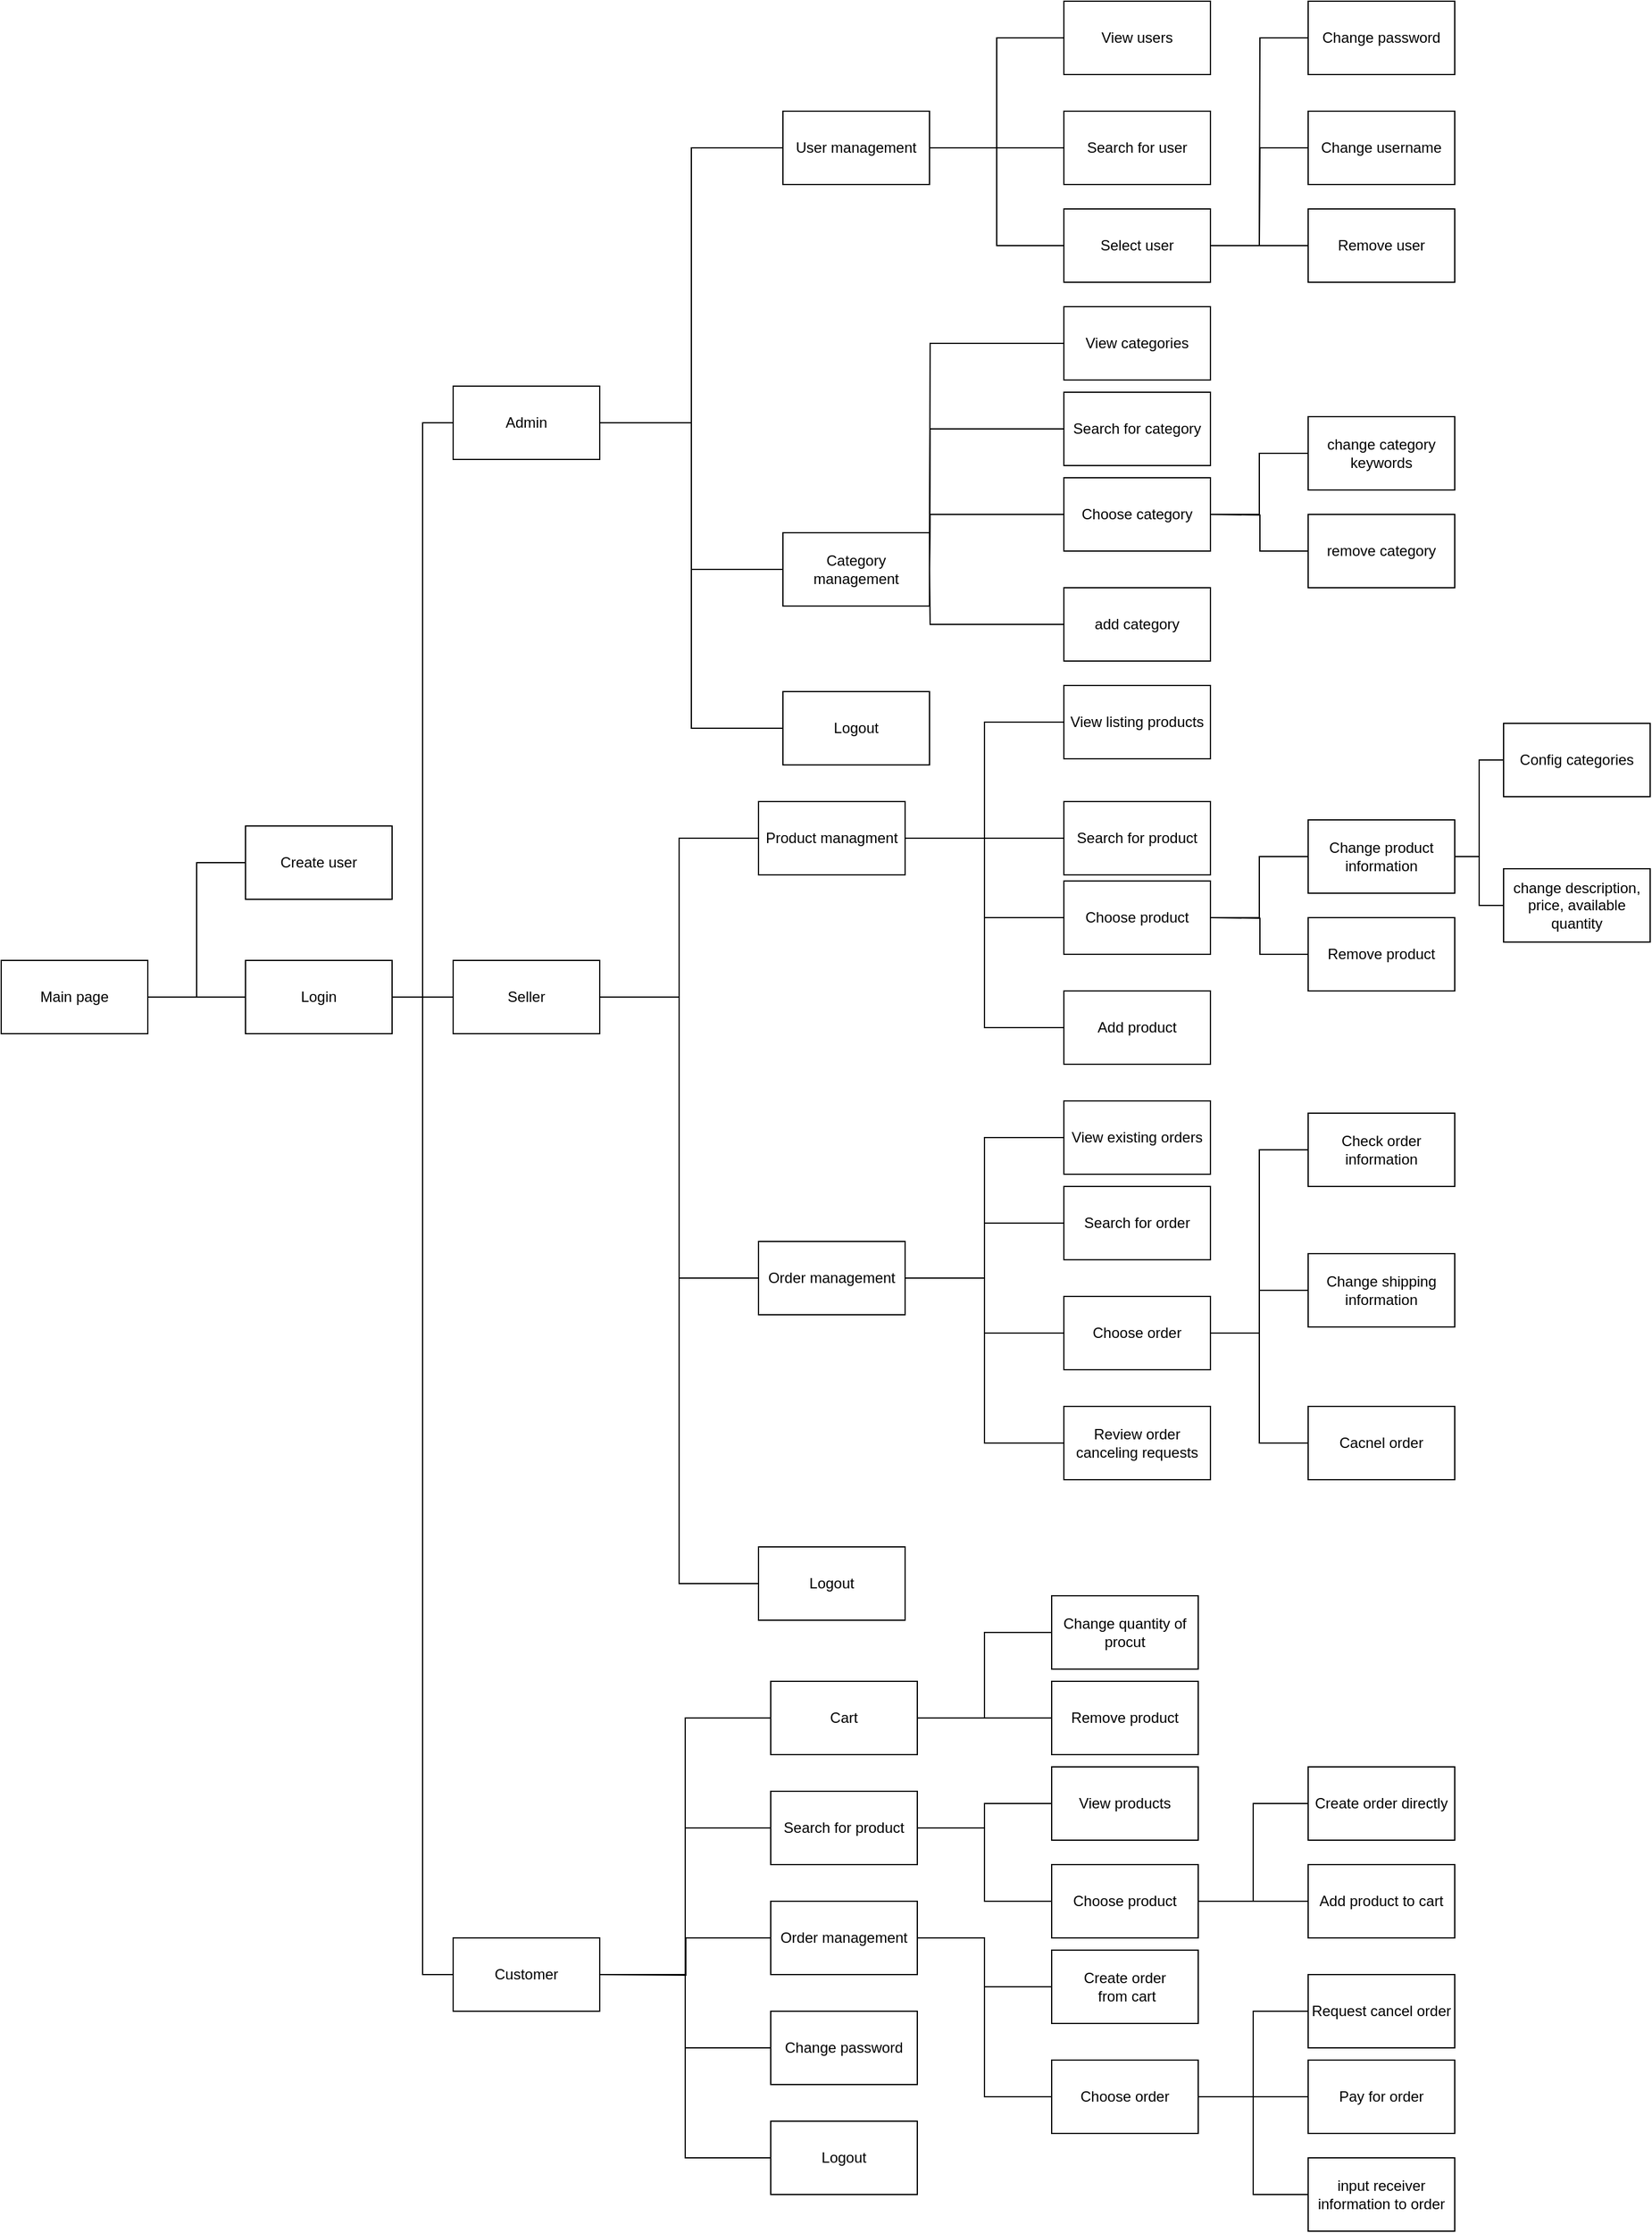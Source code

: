 <mxfile version="17.2.4" type="device"><diagram name="Page-1" id="b98fa263-6416-c6ec-5b7d-78bf54ef71d0"><mxGraphModel dx="2046" dy="2285" grid="1" gridSize="10" guides="1" tooltips="1" connect="1" arrows="1" fold="1" page="1" pageScale="1.5" pageWidth="1169" pageHeight="826" background="none" math="0" shadow="0"><root><mxCell id="0" style=";html=1;"/><mxCell id="1" style=";html=1;" parent="0"/><mxCell id="BdV1KD1JaHDloUhPWIoz-26" style="edgeStyle=orthogonalEdgeStyle;rounded=0;orthogonalLoop=1;jettySize=auto;html=1;exitX=1;exitY=0.5;exitDx=0;exitDy=0;entryX=0;entryY=0.5;entryDx=0;entryDy=0;endArrow=none;endFill=0;" parent="1" source="BdV1KD1JaHDloUhPWIoz-22" target="BdV1KD1JaHDloUhPWIoz-25" edge="1"><mxGeometry relative="1" as="geometry"/></mxCell><mxCell id="BdV1KD1JaHDloUhPWIoz-27" style="edgeStyle=orthogonalEdgeStyle;rounded=0;orthogonalLoop=1;jettySize=auto;html=1;exitX=1;exitY=0.5;exitDx=0;exitDy=0;entryX=0;entryY=0.5;entryDx=0;entryDy=0;endArrow=none;endFill=0;" parent="1" source="BdV1KD1JaHDloUhPWIoz-22" target="BdV1KD1JaHDloUhPWIoz-24" edge="1"><mxGeometry relative="1" as="geometry"/></mxCell><mxCell id="BdV1KD1JaHDloUhPWIoz-28" style="edgeStyle=orthogonalEdgeStyle;rounded=0;orthogonalLoop=1;jettySize=auto;html=1;exitX=1;exitY=0.5;exitDx=0;exitDy=0;entryX=0;entryY=0.5;entryDx=0;entryDy=0;endArrow=none;endFill=0;" parent="1" source="BdV1KD1JaHDloUhPWIoz-22" target="BdV1KD1JaHDloUhPWIoz-23" edge="1"><mxGeometry relative="1" as="geometry"/></mxCell><mxCell id="BdV1KD1JaHDloUhPWIoz-22" value="Login" style="rounded=0;whiteSpace=wrap;html=1;" parent="1" vertex="1"><mxGeometry x="280" y="-405" width="120" height="60" as="geometry"/></mxCell><mxCell id="BdV1KD1JaHDloUhPWIoz-48" style="edgeStyle=orthogonalEdgeStyle;rounded=0;orthogonalLoop=1;jettySize=auto;html=1;exitX=1;exitY=0.5;exitDx=0;exitDy=0;entryX=0;entryY=0.5;entryDx=0;entryDy=0;endArrow=none;endFill=0;" parent="1" source="BdV1KD1JaHDloUhPWIoz-23" target="BdV1KD1JaHDloUhPWIoz-45" edge="1"><mxGeometry relative="1" as="geometry"/></mxCell><mxCell id="BdV1KD1JaHDloUhPWIoz-56" style="edgeStyle=orthogonalEdgeStyle;rounded=0;orthogonalLoop=1;jettySize=auto;html=1;exitX=1;exitY=0.5;exitDx=0;exitDy=0;entryX=0;entryY=0.5;entryDx=0;entryDy=0;endArrow=none;endFill=0;" parent="1" source="BdV1KD1JaHDloUhPWIoz-23" target="BdV1KD1JaHDloUhPWIoz-46" edge="1"><mxGeometry relative="1" as="geometry"/></mxCell><mxCell id="BdV1KD1JaHDloUhPWIoz-23" value="Customer" style="rounded=0;whiteSpace=wrap;html=1;" parent="1" vertex="1"><mxGeometry x="450" y="395" width="120" height="60" as="geometry"/></mxCell><mxCell id="BdV1KD1JaHDloUhPWIoz-24" value="Seller" style="rounded=0;whiteSpace=wrap;html=1;" parent="1" vertex="1"><mxGeometry x="450" y="-405" width="120" height="60" as="geometry"/></mxCell><mxCell id="BdV1KD1JaHDloUhPWIoz-25" value="Admin" style="rounded=0;whiteSpace=wrap;html=1;" parent="1" vertex="1"><mxGeometry x="450" y="-875" width="120" height="60" as="geometry"/></mxCell><mxCell id="BdV1KD1JaHDloUhPWIoz-87" style="edgeStyle=orthogonalEdgeStyle;rounded=0;orthogonalLoop=1;jettySize=auto;html=1;exitX=0;exitY=0.5;exitDx=0;exitDy=0;entryX=1;entryY=0.5;entryDx=0;entryDy=0;endArrow=none;endFill=0;" parent="1" source="BdV1KD1JaHDloUhPWIoz-39" target="BdV1KD1JaHDloUhPWIoz-23" edge="1"><mxGeometry relative="1" as="geometry"/></mxCell><mxCell id="BdV1KD1JaHDloUhPWIoz-39" value="&lt;font face=&quot;helvetica&quot;&gt;Change password&lt;/font&gt;" style="rounded=0;whiteSpace=wrap;html=1;" parent="1" vertex="1"><mxGeometry x="710" y="455" width="120" height="60" as="geometry"/></mxCell><mxCell id="BdV1KD1JaHDloUhPWIoz-124" style="edgeStyle=orthogonalEdgeStyle;rounded=0;orthogonalLoop=1;jettySize=auto;html=1;exitX=0;exitY=0.5;exitDx=0;exitDy=0;entryX=1;entryY=0.5;entryDx=0;entryDy=0;shadow=0;endArrow=none;endFill=0;" parent="1" source="BdV1KD1JaHDloUhPWIoz-43" target="BdV1KD1JaHDloUhPWIoz-24" edge="1"><mxGeometry relative="1" as="geometry"/></mxCell><mxCell id="BdV1KD1JaHDloUhPWIoz-43" value="Order management" style="rounded=0;whiteSpace=wrap;html=1;" parent="1" vertex="1"><mxGeometry x="700" y="-175" width="120" height="60" as="geometry"/></mxCell><mxCell id="BdV1KD1JaHDloUhPWIoz-123" style="edgeStyle=orthogonalEdgeStyle;rounded=0;orthogonalLoop=1;jettySize=auto;html=1;exitX=0;exitY=0.5;exitDx=0;exitDy=0;entryX=1;entryY=0.5;entryDx=0;entryDy=0;shadow=0;endArrow=none;endFill=0;" parent="1" source="BdV1KD1JaHDloUhPWIoz-44" target="BdV1KD1JaHDloUhPWIoz-24" edge="1"><mxGeometry relative="1" as="geometry"/></mxCell><mxCell id="BdV1KD1JaHDloUhPWIoz-44" value="Product managment" style="rounded=0;whiteSpace=wrap;html=1;" parent="1" vertex="1"><mxGeometry x="700" y="-535" width="120" height="60" as="geometry"/></mxCell><mxCell id="BdV1KD1JaHDloUhPWIoz-45" value="Cart" style="rounded=0;whiteSpace=wrap;html=1;" parent="1" vertex="1"><mxGeometry x="710" y="185" width="120" height="60" as="geometry"/></mxCell><mxCell id="BdV1KD1JaHDloUhPWIoz-64" style="edgeStyle=orthogonalEdgeStyle;rounded=0;orthogonalLoop=1;jettySize=auto;html=1;exitX=1;exitY=0.5;exitDx=0;exitDy=0;entryX=0;entryY=0.5;entryDx=0;entryDy=0;endArrow=none;endFill=0;" parent="1" source="BdV1KD1JaHDloUhPWIoz-46" target="BdV1KD1JaHDloUhPWIoz-63" edge="1"><mxGeometry relative="1" as="geometry"/></mxCell><mxCell id="BdV1KD1JaHDloUhPWIoz-66" style="edgeStyle=orthogonalEdgeStyle;rounded=0;orthogonalLoop=1;jettySize=auto;html=1;exitX=1;exitY=0.5;exitDx=0;exitDy=0;entryX=0;entryY=0.5;entryDx=0;entryDy=0;endArrow=none;endFill=0;" parent="1" source="BdV1KD1JaHDloUhPWIoz-46" target="BdV1KD1JaHDloUhPWIoz-65" edge="1"><mxGeometry relative="1" as="geometry"/></mxCell><mxCell id="BdV1KD1JaHDloUhPWIoz-46" value="Search for product" style="rounded=0;whiteSpace=wrap;html=1;" parent="1" vertex="1"><mxGeometry x="710" y="275" width="120" height="60" as="geometry"/></mxCell><mxCell id="BdV1KD1JaHDloUhPWIoz-57" style="edgeStyle=orthogonalEdgeStyle;rounded=0;orthogonalLoop=1;jettySize=auto;html=1;exitX=0;exitY=0.5;exitDx=0;exitDy=0;endArrow=none;endFill=0;" parent="1" source="BdV1KD1JaHDloUhPWIoz-47" edge="1"><mxGeometry relative="1" as="geometry"><mxPoint x="570" y="425" as="targetPoint"/></mxGeometry></mxCell><mxCell id="BdV1KD1JaHDloUhPWIoz-81" style="edgeStyle=orthogonalEdgeStyle;rounded=0;orthogonalLoop=1;jettySize=auto;html=1;exitX=1;exitY=0.5;exitDx=0;exitDy=0;entryX=0;entryY=0.5;entryDx=0;entryDy=0;endArrow=none;endFill=0;" parent="1" source="BdV1KD1JaHDloUhPWIoz-47" target="BdV1KD1JaHDloUhPWIoz-74" edge="1"><mxGeometry relative="1" as="geometry"/></mxCell><mxCell id="BdV1KD1JaHDloUhPWIoz-47" value="Order management" style="rounded=0;whiteSpace=wrap;html=1;" parent="1" vertex="1"><mxGeometry x="710" y="365" width="120" height="60" as="geometry"/></mxCell><mxCell id="BdV1KD1JaHDloUhPWIoz-75" style="edgeStyle=orthogonalEdgeStyle;rounded=0;orthogonalLoop=1;jettySize=auto;html=1;exitX=0;exitY=0.5;exitDx=0;exitDy=0;entryX=1;entryY=0.5;entryDx=0;entryDy=0;endArrow=none;endFill=0;" parent="1" source="BdV1KD1JaHDloUhPWIoz-53" target="BdV1KD1JaHDloUhPWIoz-45" edge="1"><mxGeometry relative="1" as="geometry"/></mxCell><mxCell id="BdV1KD1JaHDloUhPWIoz-53" value="Remove product" style="rounded=0;whiteSpace=wrap;html=1;" parent="1" vertex="1"><mxGeometry x="940" y="185" width="120" height="60" as="geometry"/></mxCell><mxCell id="BdV1KD1JaHDloUhPWIoz-63" value="View products" style="rounded=0;whiteSpace=wrap;html=1;" parent="1" vertex="1"><mxGeometry x="940" y="255" width="120" height="60" as="geometry"/></mxCell><mxCell id="BdV1KD1JaHDloUhPWIoz-68" style="edgeStyle=orthogonalEdgeStyle;rounded=0;orthogonalLoop=1;jettySize=auto;html=1;exitX=1;exitY=0.5;exitDx=0;exitDy=0;entryX=0;entryY=0.5;entryDx=0;entryDy=0;endArrow=none;endFill=0;" parent="1" source="BdV1KD1JaHDloUhPWIoz-65" target="BdV1KD1JaHDloUhPWIoz-67" edge="1"><mxGeometry relative="1" as="geometry"/></mxCell><mxCell id="BdV1KD1JaHDloUhPWIoz-65" value="Choose product" style="rounded=0;whiteSpace=wrap;html=1;" parent="1" vertex="1"><mxGeometry x="940" y="335" width="120" height="60" as="geometry"/></mxCell><mxCell id="BdV1KD1JaHDloUhPWIoz-67" value="Create order directly" style="rounded=0;whiteSpace=wrap;html=1;" parent="1" vertex="1"><mxGeometry x="1150" y="255" width="120" height="60" as="geometry"/></mxCell><mxCell id="BdV1KD1JaHDloUhPWIoz-70" style="edgeStyle=orthogonalEdgeStyle;rounded=0;orthogonalLoop=1;jettySize=auto;html=1;exitX=1;exitY=0.5;exitDx=0;exitDy=0;endArrow=none;endFill=0;" parent="1" source="BdV1KD1JaHDloUhPWIoz-65" edge="1"><mxGeometry relative="1" as="geometry"><mxPoint x="1120" y="365" as="targetPoint"/></mxGeometry></mxCell><mxCell id="BdV1KD1JaHDloUhPWIoz-205" value="" style="edgeStyle=orthogonalEdgeStyle;rounded=0;orthogonalLoop=1;jettySize=auto;html=1;shadow=0;endArrow=none;endFill=0;" parent="1" source="BdV1KD1JaHDloUhPWIoz-69" target="BdV1KD1JaHDloUhPWIoz-65" edge="1"><mxGeometry relative="1" as="geometry"/></mxCell><mxCell id="BdV1KD1JaHDloUhPWIoz-69" value="Add product to cart" style="rounded=0;whiteSpace=wrap;html=1;" parent="1" vertex="1"><mxGeometry x="1150" y="335" width="120" height="60" as="geometry"/></mxCell><mxCell id="BdV1KD1JaHDloUhPWIoz-74" value="Create order&lt;br&gt;&amp;nbsp;from cart" style="rounded=0;whiteSpace=wrap;html=1;" parent="1" vertex="1"><mxGeometry x="940" y="405" width="120" height="60" as="geometry"/></mxCell><mxCell id="BdV1KD1JaHDloUhPWIoz-102" style="edgeStyle=orthogonalEdgeStyle;rounded=0;orthogonalLoop=1;jettySize=auto;html=1;exitX=0;exitY=0.5;exitDx=0;exitDy=0;entryX=1;entryY=0.5;entryDx=0;entryDy=0;endArrow=none;endFill=0;" parent="1" source="BdV1KD1JaHDloUhPWIoz-76" target="BdV1KD1JaHDloUhPWIoz-99" edge="1"><mxGeometry relative="1" as="geometry"/></mxCell><mxCell id="BdV1KD1JaHDloUhPWIoz-76" value="Request cancel order" style="rounded=0;whiteSpace=wrap;html=1;" parent="1" vertex="1"><mxGeometry x="1150" y="425" width="120" height="60" as="geometry"/></mxCell><mxCell id="BdV1KD1JaHDloUhPWIoz-103" style="edgeStyle=orthogonalEdgeStyle;rounded=0;orthogonalLoop=1;jettySize=auto;html=1;exitX=0;exitY=0.5;exitDx=0;exitDy=0;entryX=1;entryY=0.5;entryDx=0;entryDy=0;endArrow=none;endFill=0;" parent="1" source="BdV1KD1JaHDloUhPWIoz-77" target="BdV1KD1JaHDloUhPWIoz-99" edge="1"><mxGeometry relative="1" as="geometry"/></mxCell><mxCell id="BdV1KD1JaHDloUhPWIoz-77" value="Pay for order" style="rounded=0;whiteSpace=wrap;html=1;" parent="1" vertex="1"><mxGeometry x="1150" y="495" width="120" height="60" as="geometry"/></mxCell><mxCell id="BdV1KD1JaHDloUhPWIoz-104" style="edgeStyle=orthogonalEdgeStyle;rounded=0;orthogonalLoop=1;jettySize=auto;html=1;exitX=0;exitY=0.5;exitDx=0;exitDy=0;entryX=1;entryY=0.5;entryDx=0;entryDy=0;endArrow=none;endFill=0;" parent="1" source="BdV1KD1JaHDloUhPWIoz-78" target="BdV1KD1JaHDloUhPWIoz-99" edge="1"><mxGeometry relative="1" as="geometry"/></mxCell><mxCell id="BdV1KD1JaHDloUhPWIoz-78" value="input receiver information to order" style="rounded=0;whiteSpace=wrap;html=1;" parent="1" vertex="1"><mxGeometry x="1150" y="575" width="120" height="60" as="geometry"/></mxCell><mxCell id="BdV1KD1JaHDloUhPWIoz-89" style="edgeStyle=orthogonalEdgeStyle;rounded=0;orthogonalLoop=1;jettySize=auto;html=1;exitX=0;exitY=0.5;exitDx=0;exitDy=0;entryX=1;entryY=0.5;entryDx=0;entryDy=0;endArrow=none;endFill=0;" parent="1" source="BdV1KD1JaHDloUhPWIoz-88" target="BdV1KD1JaHDloUhPWIoz-45" edge="1"><mxGeometry relative="1" as="geometry"/></mxCell><mxCell id="BdV1KD1JaHDloUhPWIoz-88" value="Change quantity of procut" style="rounded=0;whiteSpace=wrap;html=1;" parent="1" vertex="1"><mxGeometry x="940" y="115" width="120" height="60" as="geometry"/></mxCell><mxCell id="BdV1KD1JaHDloUhPWIoz-96" value="" style="edgeStyle=orthogonalEdgeStyle;rounded=0;orthogonalLoop=1;jettySize=auto;html=1;endArrow=none;endFill=0;" parent="1" source="BdV1KD1JaHDloUhPWIoz-94" target="BdV1KD1JaHDloUhPWIoz-22" edge="1"><mxGeometry relative="1" as="geometry"/></mxCell><mxCell id="BdV1KD1JaHDloUhPWIoz-94" value="Main page" style="rounded=0;whiteSpace=wrap;html=1;" parent="1" vertex="1"><mxGeometry x="80" y="-405" width="120" height="60" as="geometry"/></mxCell><mxCell id="BdV1KD1JaHDloUhPWIoz-98" style="edgeStyle=orthogonalEdgeStyle;rounded=0;orthogonalLoop=1;jettySize=auto;html=1;exitX=0;exitY=0.5;exitDx=0;exitDy=0;entryX=1;entryY=0.5;entryDx=0;entryDy=0;endArrow=none;endFill=0;" parent="1" source="BdV1KD1JaHDloUhPWIoz-97" target="BdV1KD1JaHDloUhPWIoz-94" edge="1"><mxGeometry relative="1" as="geometry"/></mxCell><mxCell id="BdV1KD1JaHDloUhPWIoz-97" value="Create user" style="rounded=0;whiteSpace=wrap;html=1;" parent="1" vertex="1"><mxGeometry x="280" y="-515" width="120" height="60" as="geometry"/></mxCell><mxCell id="BdV1KD1JaHDloUhPWIoz-101" style="edgeStyle=orthogonalEdgeStyle;rounded=0;orthogonalLoop=1;jettySize=auto;html=1;exitX=0;exitY=0.5;exitDx=0;exitDy=0;entryX=1;entryY=0.5;entryDx=0;entryDy=0;endArrow=none;endFill=0;" parent="1" source="BdV1KD1JaHDloUhPWIoz-99" target="BdV1KD1JaHDloUhPWIoz-47" edge="1"><mxGeometry relative="1" as="geometry"/></mxCell><mxCell id="BdV1KD1JaHDloUhPWIoz-99" value="Choose order" style="rounded=0;whiteSpace=wrap;html=1;" parent="1" vertex="1"><mxGeometry x="940" y="495" width="120" height="60" as="geometry"/></mxCell><mxCell id="BdV1KD1JaHDloUhPWIoz-116" style="edgeStyle=orthogonalEdgeStyle;rounded=0;orthogonalLoop=1;jettySize=auto;html=1;exitX=0;exitY=0.5;exitDx=0;exitDy=0;entryX=1;entryY=0.5;entryDx=0;entryDy=0;shadow=0;endArrow=none;endFill=0;" parent="1" source="BdV1KD1JaHDloUhPWIoz-115" target="BdV1KD1JaHDloUhPWIoz-25" edge="1"><mxGeometry relative="1" as="geometry"/></mxCell><mxCell id="BdV1KD1JaHDloUhPWIoz-115" value="&lt;span style=&quot;font-family: &amp;#34;helvetica&amp;#34;&quot;&gt;Logout&lt;/span&gt;" style="rounded=0;whiteSpace=wrap;html=1;" parent="1" vertex="1"><mxGeometry x="720" y="-625" width="120" height="60" as="geometry"/></mxCell><mxCell id="BdV1KD1JaHDloUhPWIoz-118" style="edgeStyle=orthogonalEdgeStyle;rounded=0;orthogonalLoop=1;jettySize=auto;html=1;exitX=0;exitY=0.5;exitDx=0;exitDy=0;entryX=1;entryY=0.5;entryDx=0;entryDy=0;shadow=0;endArrow=none;endFill=0;" parent="1" source="BdV1KD1JaHDloUhPWIoz-117" target="BdV1KD1JaHDloUhPWIoz-23" edge="1"><mxGeometry relative="1" as="geometry"/></mxCell><mxCell id="BdV1KD1JaHDloUhPWIoz-117" value="&lt;span style=&quot;font-family: &amp;#34;helvetica&amp;#34;&quot;&gt;Logout&lt;/span&gt;" style="rounded=0;whiteSpace=wrap;html=1;" parent="1" vertex="1"><mxGeometry x="710" y="545" width="120" height="60" as="geometry"/></mxCell><mxCell id="BdV1KD1JaHDloUhPWIoz-125" style="edgeStyle=orthogonalEdgeStyle;rounded=0;orthogonalLoop=1;jettySize=auto;html=1;exitX=0;exitY=0.5;exitDx=0;exitDy=0;entryX=1;entryY=0.5;entryDx=0;entryDy=0;shadow=0;endArrow=none;endFill=0;" parent="1" source="BdV1KD1JaHDloUhPWIoz-119" target="BdV1KD1JaHDloUhPWIoz-24" edge="1"><mxGeometry relative="1" as="geometry"/></mxCell><mxCell id="BdV1KD1JaHDloUhPWIoz-119" value="&lt;span style=&quot;font-family: &amp;#34;helvetica&amp;#34;&quot;&gt;Logout&lt;/span&gt;" style="rounded=0;whiteSpace=wrap;html=1;" parent="1" vertex="1"><mxGeometry x="700" y="75" width="120" height="60" as="geometry"/></mxCell><mxCell id="BdV1KD1JaHDloUhPWIoz-129" style="edgeStyle=orthogonalEdgeStyle;rounded=0;orthogonalLoop=1;jettySize=auto;html=1;exitX=0;exitY=0.5;exitDx=0;exitDy=0;entryX=1;entryY=0.5;entryDx=0;entryDy=0;shadow=0;endArrow=none;endFill=0;" parent="1" source="BdV1KD1JaHDloUhPWIoz-126" target="BdV1KD1JaHDloUhPWIoz-44" edge="1"><mxGeometry relative="1" as="geometry"/></mxCell><mxCell id="BdV1KD1JaHDloUhPWIoz-126" value="View listing products" style="rounded=0;whiteSpace=wrap;html=1;" parent="1" vertex="1"><mxGeometry x="950" y="-630" width="120" height="60" as="geometry"/></mxCell><mxCell id="BdV1KD1JaHDloUhPWIoz-177" style="edgeStyle=orthogonalEdgeStyle;rounded=0;orthogonalLoop=1;jettySize=auto;html=1;exitX=0;exitY=0.5;exitDx=0;exitDy=0;shadow=0;endArrow=none;endFill=0;" parent="1" source="BdV1KD1JaHDloUhPWIoz-127" edge="1"><mxGeometry relative="1" as="geometry"><mxPoint x="830" y="-505" as="targetPoint"/></mxGeometry></mxCell><mxCell id="BdV1KD1JaHDloUhPWIoz-127" value="Search for product" style="rounded=0;whiteSpace=wrap;html=1;" parent="1" vertex="1"><mxGeometry x="950" y="-535" width="120" height="60" as="geometry"/></mxCell><mxCell id="BdV1KD1JaHDloUhPWIoz-131" style="edgeStyle=orthogonalEdgeStyle;rounded=0;orthogonalLoop=1;jettySize=auto;html=1;exitX=0;exitY=0.5;exitDx=0;exitDy=0;entryX=1;entryY=0.5;entryDx=0;entryDy=0;shadow=0;endArrow=none;endFill=0;" parent="1" source="BdV1KD1JaHDloUhPWIoz-128" target="BdV1KD1JaHDloUhPWIoz-44" edge="1"><mxGeometry relative="1" as="geometry"/></mxCell><mxCell id="BdV1KD1JaHDloUhPWIoz-128" value="Choose product" style="rounded=0;whiteSpace=wrap;html=1;" parent="1" vertex="1"><mxGeometry x="950" y="-470" width="120" height="60" as="geometry"/></mxCell><mxCell id="BdV1KD1JaHDloUhPWIoz-133" style="edgeStyle=orthogonalEdgeStyle;rounded=0;orthogonalLoop=1;jettySize=auto;html=1;exitX=0;exitY=0.5;exitDx=0;exitDy=0;entryX=1;entryY=0.5;entryDx=0;entryDy=0;shadow=0;endArrow=none;endFill=0;" parent="1" source="BdV1KD1JaHDloUhPWIoz-132" target="BdV1KD1JaHDloUhPWIoz-44" edge="1"><mxGeometry relative="1" as="geometry"/></mxCell><mxCell id="BdV1KD1JaHDloUhPWIoz-132" value="Add product" style="rounded=0;whiteSpace=wrap;html=1;" parent="1" vertex="1"><mxGeometry x="950" y="-380" width="120" height="60" as="geometry"/></mxCell><mxCell id="BdV1KD1JaHDloUhPWIoz-136" style="edgeStyle=orthogonalEdgeStyle;rounded=0;orthogonalLoop=1;jettySize=auto;html=1;exitX=0;exitY=0.5;exitDx=0;exitDy=0;entryX=1;entryY=0.5;entryDx=0;entryDy=0;shadow=0;endArrow=none;endFill=0;" parent="1" source="BdV1KD1JaHDloUhPWIoz-134" target="BdV1KD1JaHDloUhPWIoz-128" edge="1"><mxGeometry relative="1" as="geometry"/></mxCell><mxCell id="BdV1KD1JaHDloUhPWIoz-134" value="Change product information" style="rounded=0;whiteSpace=wrap;html=1;" parent="1" vertex="1"><mxGeometry x="1150" y="-520" width="120" height="60" as="geometry"/></mxCell><mxCell id="BdV1KD1JaHDloUhPWIoz-137" style="edgeStyle=orthogonalEdgeStyle;rounded=0;orthogonalLoop=1;jettySize=auto;html=1;exitX=0;exitY=0.5;exitDx=0;exitDy=0;shadow=0;endArrow=none;endFill=0;" parent="1" source="BdV1KD1JaHDloUhPWIoz-135" edge="1"><mxGeometry relative="1" as="geometry"><mxPoint x="1070" y="-440" as="targetPoint"/></mxGeometry></mxCell><mxCell id="BdV1KD1JaHDloUhPWIoz-135" value="Remove product" style="rounded=0;whiteSpace=wrap;html=1;" parent="1" vertex="1"><mxGeometry x="1150" y="-440" width="120" height="60" as="geometry"/></mxCell><mxCell id="BdV1KD1JaHDloUhPWIoz-153" style="edgeStyle=orthogonalEdgeStyle;rounded=0;orthogonalLoop=1;jettySize=auto;html=1;exitX=0;exitY=0.5;exitDx=0;exitDy=0;entryX=1;entryY=0.5;entryDx=0;entryDy=0;shadow=0;endArrow=none;endFill=0;" parent="1" source="BdV1KD1JaHDloUhPWIoz-138" target="BdV1KD1JaHDloUhPWIoz-25" edge="1"><mxGeometry relative="1" as="geometry"/></mxCell><mxCell id="BdV1KD1JaHDloUhPWIoz-138" value="Category management" style="rounded=0;whiteSpace=wrap;html=1;" parent="1" vertex="1"><mxGeometry x="720" y="-755" width="120" height="60" as="geometry"/></mxCell><mxCell id="BdV1KD1JaHDloUhPWIoz-152" style="edgeStyle=orthogonalEdgeStyle;rounded=0;orthogonalLoop=1;jettySize=auto;html=1;exitX=0;exitY=0.5;exitDx=0;exitDy=0;entryX=1;entryY=0.5;entryDx=0;entryDy=0;shadow=0;endArrow=none;endFill=0;" parent="1" source="BdV1KD1JaHDloUhPWIoz-139" target="BdV1KD1JaHDloUhPWIoz-25" edge="1"><mxGeometry relative="1" as="geometry"/></mxCell><mxCell id="BdV1KD1JaHDloUhPWIoz-139" value="User management" style="rounded=0;whiteSpace=wrap;html=1;" parent="1" vertex="1"><mxGeometry x="720" y="-1100" width="120" height="60" as="geometry"/></mxCell><mxCell id="BdV1KD1JaHDloUhPWIoz-149" style="edgeStyle=orthogonalEdgeStyle;rounded=0;orthogonalLoop=1;jettySize=auto;html=1;exitX=0;exitY=0.5;exitDx=0;exitDy=0;entryX=1;entryY=0.5;entryDx=0;entryDy=0;shadow=0;endArrow=none;endFill=0;" parent="1" source="BdV1KD1JaHDloUhPWIoz-140" target="BdV1KD1JaHDloUhPWIoz-139" edge="1"><mxGeometry relative="1" as="geometry"/></mxCell><mxCell id="BdV1KD1JaHDloUhPWIoz-140" value="View users" style="rounded=0;whiteSpace=wrap;html=1;" parent="1" vertex="1"><mxGeometry x="950" y="-1190" width="120" height="60" as="geometry"/></mxCell><mxCell id="BdV1KD1JaHDloUhPWIoz-186" style="edgeStyle=orthogonalEdgeStyle;rounded=0;orthogonalLoop=1;jettySize=auto;html=1;exitX=0;exitY=0.5;exitDx=0;exitDy=0;entryX=1;entryY=0.5;entryDx=0;entryDy=0;shadow=0;endArrow=none;endFill=0;" parent="1" source="BdV1KD1JaHDloUhPWIoz-141" target="BdV1KD1JaHDloUhPWIoz-139" edge="1"><mxGeometry relative="1" as="geometry"/></mxCell><mxCell id="BdV1KD1JaHDloUhPWIoz-141" value="&lt;span style=&quot;font-family: &amp;#34;helvetica&amp;#34;&quot;&gt;Search for user&lt;/span&gt;" style="rounded=0;whiteSpace=wrap;html=1;" parent="1" vertex="1"><mxGeometry x="950" y="-1100" width="120" height="60" as="geometry"/></mxCell><mxCell id="BdV1KD1JaHDloUhPWIoz-142" style="edgeStyle=orthogonalEdgeStyle;rounded=0;orthogonalLoop=1;jettySize=auto;html=1;exitX=1;exitY=0.5;exitDx=0;exitDy=0;entryX=0;entryY=0.5;entryDx=0;entryDy=0;endArrow=none;endFill=0;" parent="1" source="BdV1KD1JaHDloUhPWIoz-143" target="BdV1KD1JaHDloUhPWIoz-144" edge="1"><mxGeometry relative="1" as="geometry"/></mxCell><mxCell id="BdV1KD1JaHDloUhPWIoz-151" style="edgeStyle=orthogonalEdgeStyle;rounded=0;orthogonalLoop=1;jettySize=auto;html=1;exitX=0;exitY=0.5;exitDx=0;exitDy=0;entryX=1;entryY=0.5;entryDx=0;entryDy=0;shadow=0;endArrow=none;endFill=0;" parent="1" source="BdV1KD1JaHDloUhPWIoz-143" target="BdV1KD1JaHDloUhPWIoz-139" edge="1"><mxGeometry relative="1" as="geometry"/></mxCell><mxCell id="BdV1KD1JaHDloUhPWIoz-143" value="&lt;span style=&quot;font-family: &amp;#34;helvetica&amp;#34;&quot;&gt;Select user&lt;/span&gt;" style="rounded=0;whiteSpace=wrap;html=1;" parent="1" vertex="1"><mxGeometry x="950" y="-1020" width="120" height="60" as="geometry"/></mxCell><mxCell id="BdV1KD1JaHDloUhPWIoz-144" value="Remove user" style="rounded=0;whiteSpace=wrap;html=1;" parent="1" vertex="1"><mxGeometry x="1150" y="-1020" width="120" height="60" as="geometry"/></mxCell><mxCell id="BdV1KD1JaHDloUhPWIoz-145" style="edgeStyle=orthogonalEdgeStyle;rounded=0;orthogonalLoop=1;jettySize=auto;html=1;exitX=0;exitY=0.5;exitDx=0;exitDy=0;endArrow=none;endFill=0;" parent="1" source="BdV1KD1JaHDloUhPWIoz-146" edge="1"><mxGeometry relative="1" as="geometry"><mxPoint x="1110" y="-990" as="targetPoint"/></mxGeometry></mxCell><mxCell id="BdV1KD1JaHDloUhPWIoz-146" value="Change username" style="rounded=0;whiteSpace=wrap;html=1;" parent="1" vertex="1"><mxGeometry x="1150" y="-1100" width="120" height="60" as="geometry"/></mxCell><mxCell id="BdV1KD1JaHDloUhPWIoz-147" style="edgeStyle=orthogonalEdgeStyle;rounded=0;orthogonalLoop=1;jettySize=auto;html=1;exitX=0;exitY=0.5;exitDx=0;exitDy=0;endArrow=none;endFill=0;" parent="1" source="BdV1KD1JaHDloUhPWIoz-148" edge="1"><mxGeometry relative="1" as="geometry"><mxPoint x="1110" y="-990" as="targetPoint"/></mxGeometry></mxCell><mxCell id="BdV1KD1JaHDloUhPWIoz-148" value="Change password" style="rounded=0;whiteSpace=wrap;html=1;" parent="1" vertex="1"><mxGeometry x="1150" y="-1190" width="120" height="60" as="geometry"/></mxCell><mxCell id="BdV1KD1JaHDloUhPWIoz-172" style="edgeStyle=orthogonalEdgeStyle;rounded=0;orthogonalLoop=1;jettySize=auto;html=1;exitX=0;exitY=0.5;exitDx=0;exitDy=0;entryX=1;entryY=0.5;entryDx=0;entryDy=0;shadow=0;endArrow=none;endFill=0;" parent="1" source="BdV1KD1JaHDloUhPWIoz-164" edge="1"><mxGeometry relative="1" as="geometry"><mxPoint x="840" y="-725" as="targetPoint"/></mxGeometry></mxCell><mxCell id="BdV1KD1JaHDloUhPWIoz-164" value="View categories" style="rounded=0;whiteSpace=wrap;html=1;" parent="1" vertex="1"><mxGeometry x="950" y="-940" width="120" height="60" as="geometry"/></mxCell><mxCell id="BdV1KD1JaHDloUhPWIoz-173" style="edgeStyle=orthogonalEdgeStyle;rounded=0;orthogonalLoop=1;jettySize=auto;html=1;exitX=0;exitY=0.5;exitDx=0;exitDy=0;entryX=1;entryY=0.5;entryDx=0;entryDy=0;shadow=0;endArrow=none;endFill=0;" parent="1" source="BdV1KD1JaHDloUhPWIoz-165" edge="1"><mxGeometry relative="1" as="geometry"><mxPoint x="840" y="-725" as="targetPoint"/></mxGeometry></mxCell><mxCell id="BdV1KD1JaHDloUhPWIoz-165" value="Search for category" style="rounded=0;whiteSpace=wrap;html=1;" parent="1" vertex="1"><mxGeometry x="950" y="-870" width="120" height="60" as="geometry"/></mxCell><mxCell id="BdV1KD1JaHDloUhPWIoz-174" style="edgeStyle=orthogonalEdgeStyle;rounded=0;orthogonalLoop=1;jettySize=auto;html=1;exitX=0;exitY=0.5;exitDx=0;exitDy=0;entryX=1;entryY=0.5;entryDx=0;entryDy=0;shadow=0;endArrow=none;endFill=0;" parent="1" source="BdV1KD1JaHDloUhPWIoz-166" edge="1"><mxGeometry relative="1" as="geometry"><mxPoint x="840" y="-725" as="targetPoint"/></mxGeometry></mxCell><mxCell id="BdV1KD1JaHDloUhPWIoz-166" value="Choose category" style="rounded=0;whiteSpace=wrap;html=1;" parent="1" vertex="1"><mxGeometry x="950" y="-800" width="120" height="60" as="geometry"/></mxCell><mxCell id="BdV1KD1JaHDloUhPWIoz-175" style="edgeStyle=orthogonalEdgeStyle;rounded=0;orthogonalLoop=1;jettySize=auto;html=1;exitX=0;exitY=0.5;exitDx=0;exitDy=0;shadow=0;endArrow=none;endFill=0;" parent="1" source="BdV1KD1JaHDloUhPWIoz-167" edge="1"><mxGeometry relative="1" as="geometry"><mxPoint x="840" y="-725" as="targetPoint"/></mxGeometry></mxCell><mxCell id="BdV1KD1JaHDloUhPWIoz-167" value="add category" style="rounded=0;whiteSpace=wrap;html=1;" parent="1" vertex="1"><mxGeometry x="950" y="-710" width="120" height="60" as="geometry"/></mxCell><mxCell id="BdV1KD1JaHDloUhPWIoz-168" style="edgeStyle=orthogonalEdgeStyle;rounded=0;orthogonalLoop=1;jettySize=auto;html=1;exitX=0;exitY=0.5;exitDx=0;exitDy=0;entryX=1;entryY=0.5;entryDx=0;entryDy=0;shadow=0;endArrow=none;endFill=0;" parent="1" source="BdV1KD1JaHDloUhPWIoz-169" target="BdV1KD1JaHDloUhPWIoz-166" edge="1"><mxGeometry relative="1" as="geometry"/></mxCell><mxCell id="BdV1KD1JaHDloUhPWIoz-169" value="change category keywords" style="rounded=0;whiteSpace=wrap;html=1;" parent="1" vertex="1"><mxGeometry x="1150" y="-850" width="120" height="60" as="geometry"/></mxCell><mxCell id="BdV1KD1JaHDloUhPWIoz-170" style="edgeStyle=orthogonalEdgeStyle;rounded=0;orthogonalLoop=1;jettySize=auto;html=1;exitX=0;exitY=0.5;exitDx=0;exitDy=0;shadow=0;endArrow=none;endFill=0;" parent="1" source="BdV1KD1JaHDloUhPWIoz-171" edge="1"><mxGeometry relative="1" as="geometry"><mxPoint x="1070" y="-770" as="targetPoint"/></mxGeometry></mxCell><mxCell id="BdV1KD1JaHDloUhPWIoz-171" value="remove category" style="rounded=0;whiteSpace=wrap;html=1;" parent="1" vertex="1"><mxGeometry x="1150" y="-770" width="120" height="60" as="geometry"/></mxCell><mxCell id="BdV1KD1JaHDloUhPWIoz-191" style="edgeStyle=orthogonalEdgeStyle;rounded=0;orthogonalLoop=1;jettySize=auto;html=1;exitX=0;exitY=0.5;exitDx=0;exitDy=0;entryX=1;entryY=0.5;entryDx=0;entryDy=0;shadow=0;endArrow=none;endFill=0;" parent="1" source="BdV1KD1JaHDloUhPWIoz-178" target="BdV1KD1JaHDloUhPWIoz-43" edge="1"><mxGeometry relative="1" as="geometry"/></mxCell><mxCell id="BdV1KD1JaHDloUhPWIoz-178" value="View existing orders" style="rounded=0;whiteSpace=wrap;html=1;" parent="1" vertex="1"><mxGeometry x="950" y="-290" width="120" height="60" as="geometry"/></mxCell><mxCell id="BdV1KD1JaHDloUhPWIoz-187" style="edgeStyle=orthogonalEdgeStyle;rounded=0;orthogonalLoop=1;jettySize=auto;html=1;exitX=0;exitY=0.5;exitDx=0;exitDy=0;entryX=1;entryY=0.5;entryDx=0;entryDy=0;shadow=0;endArrow=none;endFill=0;" parent="1" source="BdV1KD1JaHDloUhPWIoz-179" target="BdV1KD1JaHDloUhPWIoz-43" edge="1"><mxGeometry relative="1" as="geometry"/></mxCell><mxCell id="BdV1KD1JaHDloUhPWIoz-179" value="Search for order" style="rounded=0;whiteSpace=wrap;html=1;" parent="1" vertex="1"><mxGeometry x="950" y="-220" width="120" height="60" as="geometry"/></mxCell><mxCell id="BdV1KD1JaHDloUhPWIoz-188" style="edgeStyle=orthogonalEdgeStyle;rounded=0;orthogonalLoop=1;jettySize=auto;html=1;exitX=0;exitY=0.5;exitDx=0;exitDy=0;shadow=0;endArrow=none;endFill=0;" parent="1" source="BdV1KD1JaHDloUhPWIoz-180" target="BdV1KD1JaHDloUhPWIoz-43" edge="1"><mxGeometry relative="1" as="geometry"/></mxCell><mxCell id="BdV1KD1JaHDloUhPWIoz-180" value="Choose order" style="rounded=0;whiteSpace=wrap;html=1;" parent="1" vertex="1"><mxGeometry x="950" y="-130" width="120" height="60" as="geometry"/></mxCell><mxCell id="BdV1KD1JaHDloUhPWIoz-190" style="edgeStyle=orthogonalEdgeStyle;rounded=0;orthogonalLoop=1;jettySize=auto;html=1;exitX=0;exitY=0.5;exitDx=0;exitDy=0;entryX=1;entryY=0.5;entryDx=0;entryDy=0;shadow=0;endArrow=none;endFill=0;" parent="1" source="BdV1KD1JaHDloUhPWIoz-181" target="BdV1KD1JaHDloUhPWIoz-43" edge="1"><mxGeometry relative="1" as="geometry"/></mxCell><mxCell id="BdV1KD1JaHDloUhPWIoz-181" value="Review order canceling requests" style="rounded=0;whiteSpace=wrap;html=1;" parent="1" vertex="1"><mxGeometry x="950" y="-40" width="120" height="60" as="geometry"/></mxCell><mxCell id="BdV1KD1JaHDloUhPWIoz-182" style="edgeStyle=orthogonalEdgeStyle;rounded=0;orthogonalLoop=1;jettySize=auto;html=1;exitX=0;exitY=0.5;exitDx=0;exitDy=0;entryX=1;entryY=0.5;entryDx=0;entryDy=0;shadow=0;endArrow=none;endFill=0;" parent="1" source="BdV1KD1JaHDloUhPWIoz-183" target="BdV1KD1JaHDloUhPWIoz-180" edge="1"><mxGeometry relative="1" as="geometry"/></mxCell><mxCell id="BdV1KD1JaHDloUhPWIoz-183" value="Check order information" style="rounded=0;whiteSpace=wrap;html=1;" parent="1" vertex="1"><mxGeometry x="1150" y="-280" width="120" height="60" as="geometry"/></mxCell><mxCell id="BdV1KD1JaHDloUhPWIoz-193" style="edgeStyle=orthogonalEdgeStyle;rounded=0;orthogonalLoop=1;jettySize=auto;html=1;exitX=0;exitY=0.5;exitDx=0;exitDy=0;entryX=1;entryY=0.5;entryDx=0;entryDy=0;shadow=0;endArrow=none;endFill=0;" parent="1" source="BdV1KD1JaHDloUhPWIoz-185" target="BdV1KD1JaHDloUhPWIoz-180" edge="1"><mxGeometry relative="1" as="geometry"/></mxCell><mxCell id="BdV1KD1JaHDloUhPWIoz-185" value="Change shipping&lt;br&gt;information" style="rounded=0;whiteSpace=wrap;html=1;" parent="1" vertex="1"><mxGeometry x="1150" y="-165" width="120" height="60" as="geometry"/></mxCell><mxCell id="BdV1KD1JaHDloUhPWIoz-195" style="edgeStyle=orthogonalEdgeStyle;rounded=0;orthogonalLoop=1;jettySize=auto;html=1;exitX=0;exitY=0.5;exitDx=0;exitDy=0;entryX=1;entryY=0.5;entryDx=0;entryDy=0;shadow=0;endArrow=none;endFill=0;" parent="1" source="BdV1KD1JaHDloUhPWIoz-192" target="BdV1KD1JaHDloUhPWIoz-180" edge="1"><mxGeometry relative="1" as="geometry"/></mxCell><mxCell id="BdV1KD1JaHDloUhPWIoz-192" value="Cacnel order" style="rounded=0;whiteSpace=wrap;html=1;" parent="1" vertex="1"><mxGeometry x="1150" y="-40" width="120" height="60" as="geometry"/></mxCell><mxCell id="BdV1KD1JaHDloUhPWIoz-200" style="edgeStyle=orthogonalEdgeStyle;rounded=0;orthogonalLoop=1;jettySize=auto;html=1;exitX=0;exitY=0.5;exitDx=0;exitDy=0;entryX=1;entryY=0.5;entryDx=0;entryDy=0;shadow=0;endArrow=none;endFill=0;" parent="1" source="BdV1KD1JaHDloUhPWIoz-199" target="BdV1KD1JaHDloUhPWIoz-134" edge="1"><mxGeometry relative="1" as="geometry"/></mxCell><mxCell id="BdV1KD1JaHDloUhPWIoz-199" value="Config categories" style="rounded=0;whiteSpace=wrap;html=1;" parent="1" vertex="1"><mxGeometry x="1310" y="-599" width="120" height="60" as="geometry"/></mxCell><mxCell id="BdV1KD1JaHDloUhPWIoz-203" style="edgeStyle=orthogonalEdgeStyle;rounded=0;orthogonalLoop=1;jettySize=auto;html=1;exitX=0;exitY=0.5;exitDx=0;exitDy=0;shadow=0;endArrow=none;endFill=0;" parent="1" source="BdV1KD1JaHDloUhPWIoz-201" target="BdV1KD1JaHDloUhPWIoz-134" edge="1"><mxGeometry relative="1" as="geometry"/></mxCell><mxCell id="BdV1KD1JaHDloUhPWIoz-201" value="change description, price, available quantity" style="rounded=0;whiteSpace=wrap;html=1;" parent="1" vertex="1"><mxGeometry x="1310" y="-480" width="120" height="60" as="geometry"/></mxCell></root></mxGraphModel></diagram></mxfile>